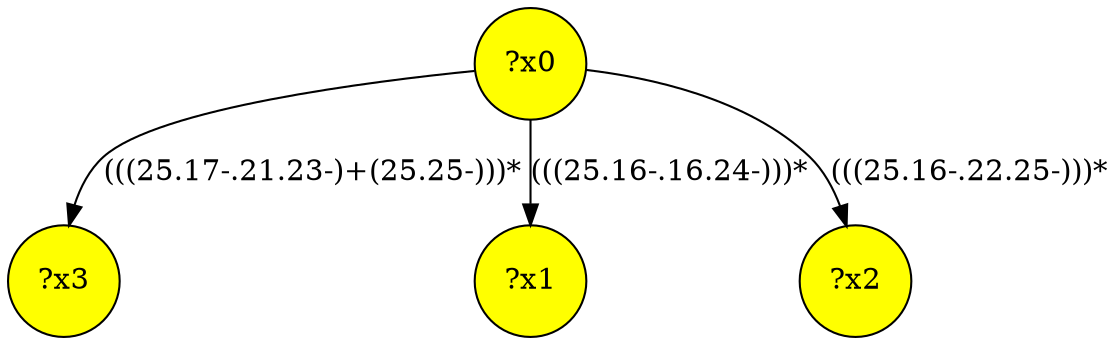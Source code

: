 digraph g {
	x3 [fillcolor="yellow", style="filled," shape=circle, label="?x3"];
	x0 [fillcolor="yellow", style="filled," shape=circle, label="?x0"];
	x1 [fillcolor="yellow", style="filled," shape=circle, label="?x1"];
	x2 [fillcolor="yellow", style="filled," shape=circle, label="?x2"];
	x0 -> x1 [label="(((25.16-.16.24-)))*"];
	x0 -> x2 [label="(((25.16-.22.25-)))*"];
	x0 -> x3 [label="(((25.17-.21.23-)+(25.25-)))*"];
}
